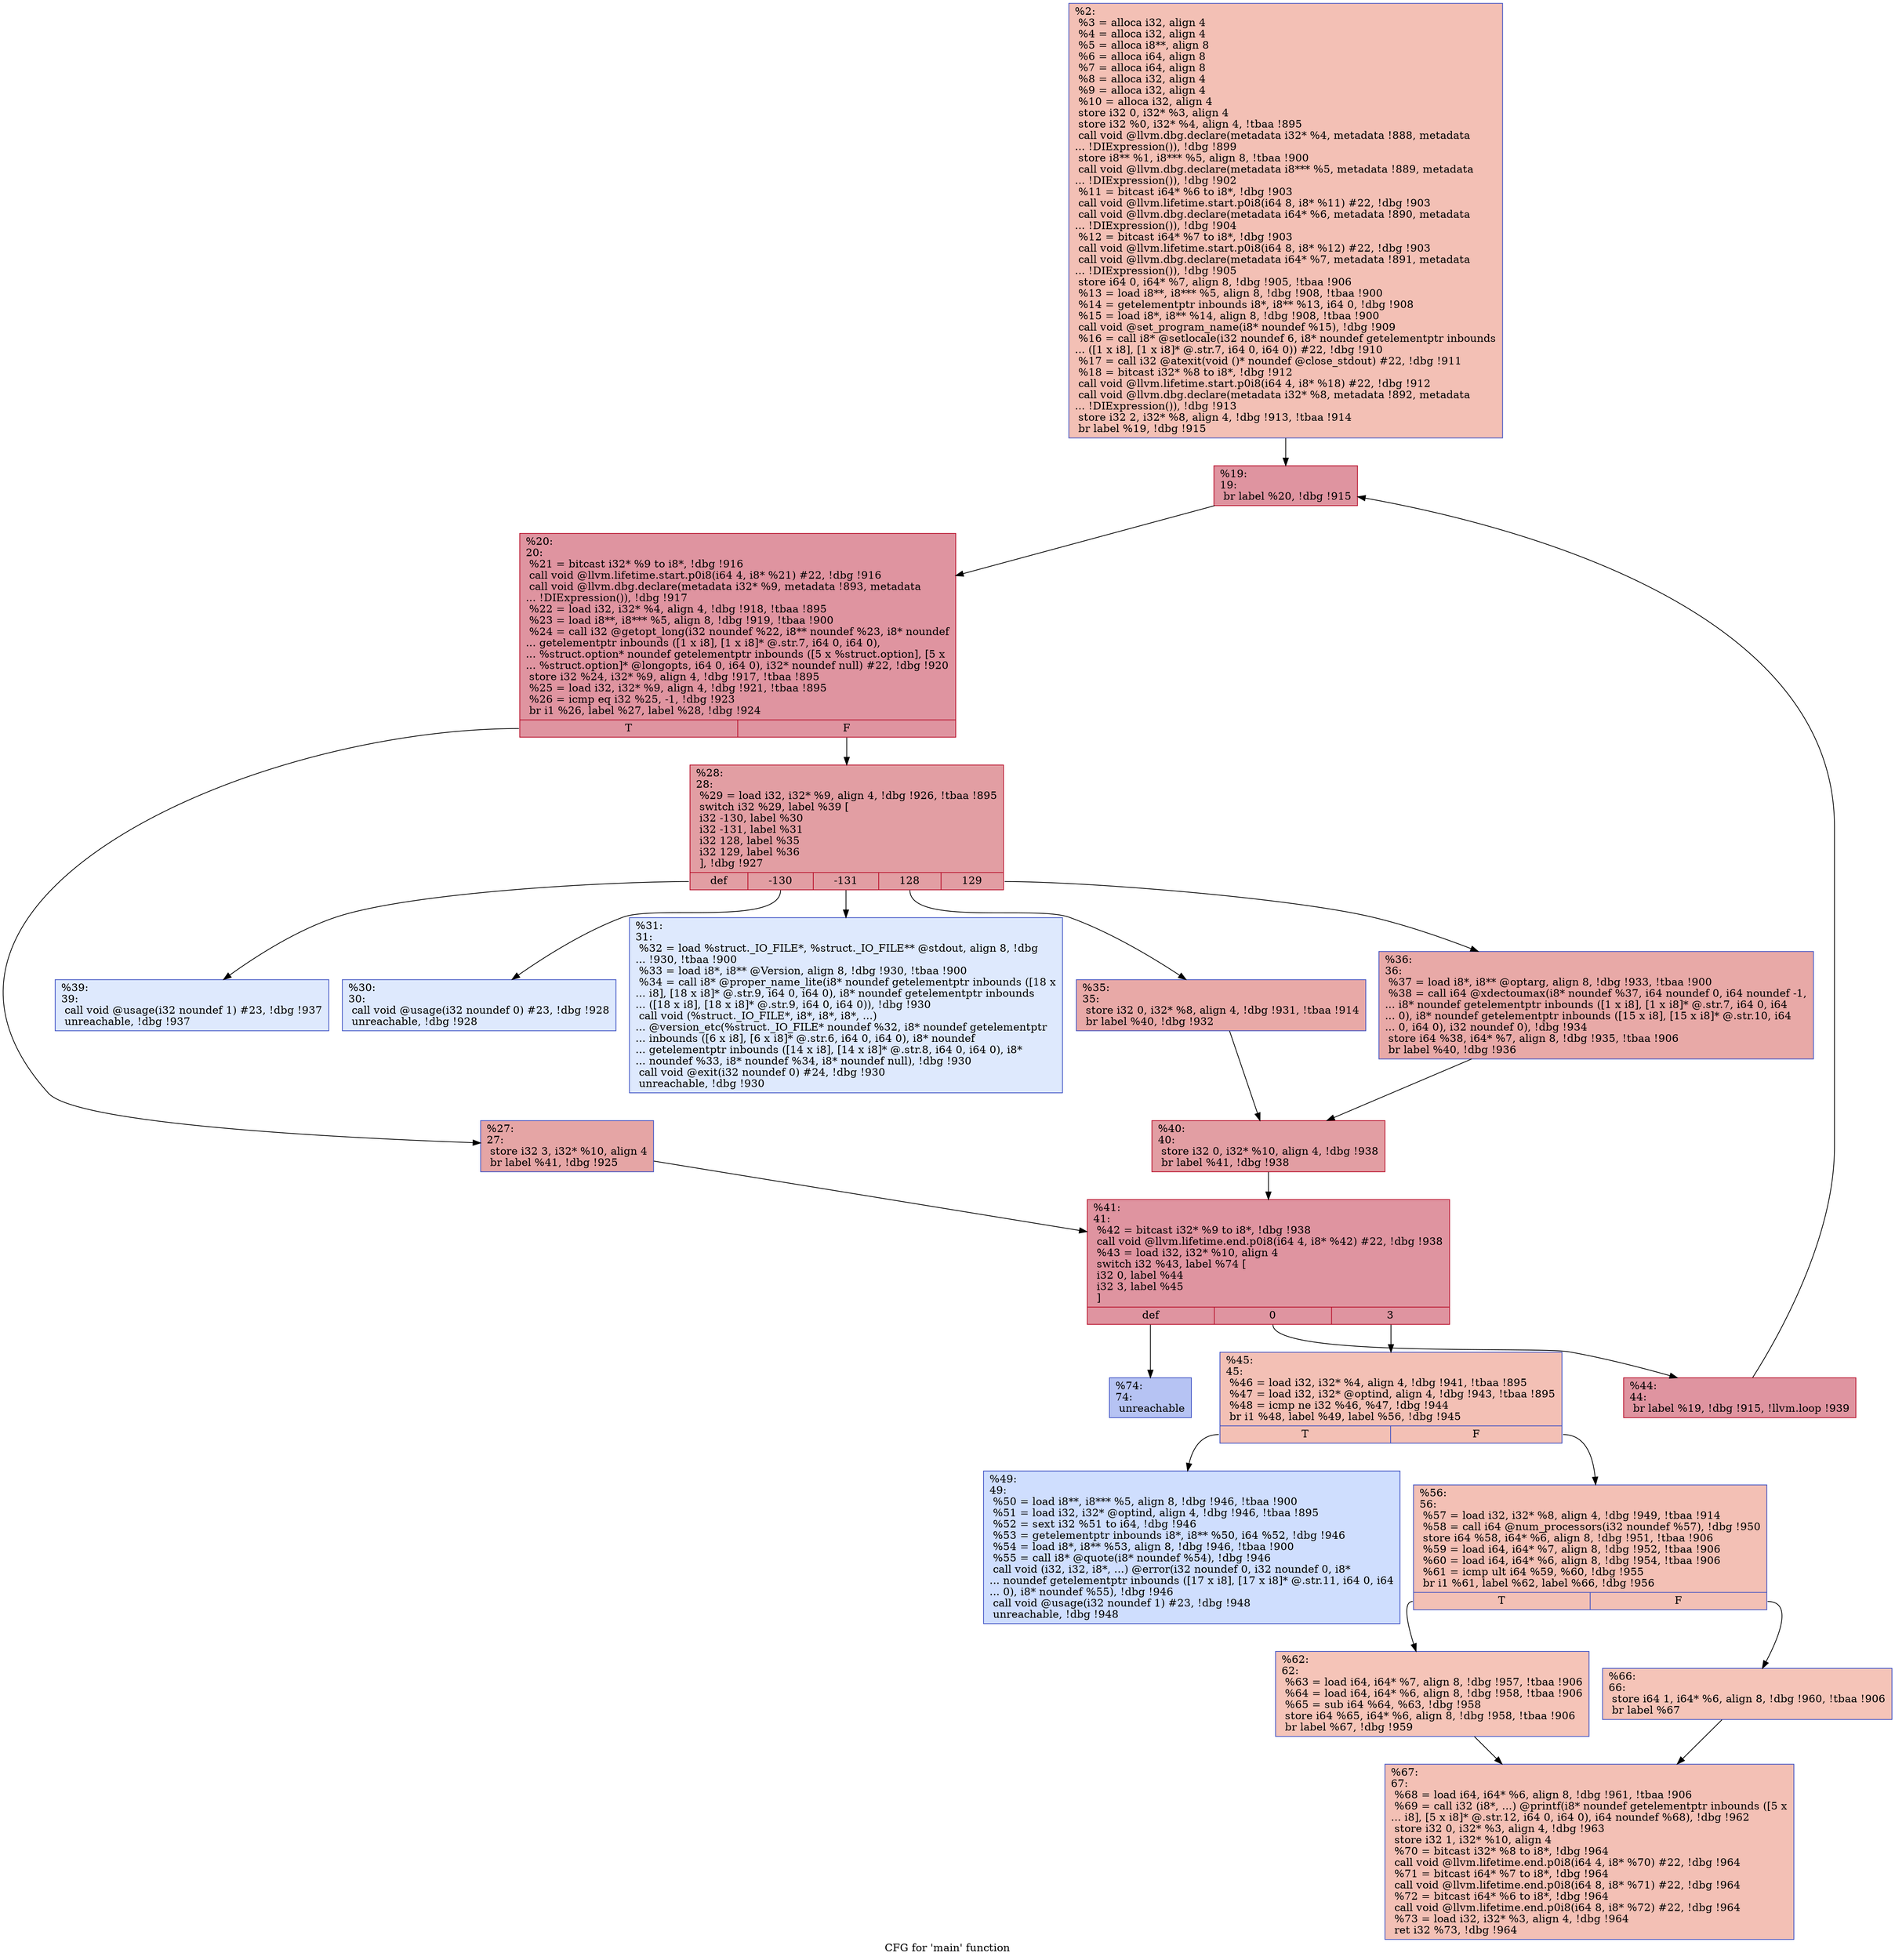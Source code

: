 digraph "CFG for 'main' function" {
	label="CFG for 'main' function";

	Node0xe3eb40 [shape=record,color="#3d50c3ff", style=filled, fillcolor="#e5705870",label="{%2:\l  %3 = alloca i32, align 4\l  %4 = alloca i32, align 4\l  %5 = alloca i8**, align 8\l  %6 = alloca i64, align 8\l  %7 = alloca i64, align 8\l  %8 = alloca i32, align 4\l  %9 = alloca i32, align 4\l  %10 = alloca i32, align 4\l  store i32 0, i32* %3, align 4\l  store i32 %0, i32* %4, align 4, !tbaa !895\l  call void @llvm.dbg.declare(metadata i32* %4, metadata !888, metadata\l... !DIExpression()), !dbg !899\l  store i8** %1, i8*** %5, align 8, !tbaa !900\l  call void @llvm.dbg.declare(metadata i8*** %5, metadata !889, metadata\l... !DIExpression()), !dbg !902\l  %11 = bitcast i64* %6 to i8*, !dbg !903\l  call void @llvm.lifetime.start.p0i8(i64 8, i8* %11) #22, !dbg !903\l  call void @llvm.dbg.declare(metadata i64* %6, metadata !890, metadata\l... !DIExpression()), !dbg !904\l  %12 = bitcast i64* %7 to i8*, !dbg !903\l  call void @llvm.lifetime.start.p0i8(i64 8, i8* %12) #22, !dbg !903\l  call void @llvm.dbg.declare(metadata i64* %7, metadata !891, metadata\l... !DIExpression()), !dbg !905\l  store i64 0, i64* %7, align 8, !dbg !905, !tbaa !906\l  %13 = load i8**, i8*** %5, align 8, !dbg !908, !tbaa !900\l  %14 = getelementptr inbounds i8*, i8** %13, i64 0, !dbg !908\l  %15 = load i8*, i8** %14, align 8, !dbg !908, !tbaa !900\l  call void @set_program_name(i8* noundef %15), !dbg !909\l  %16 = call i8* @setlocale(i32 noundef 6, i8* noundef getelementptr inbounds\l... ([1 x i8], [1 x i8]* @.str.7, i64 0, i64 0)) #22, !dbg !910\l  %17 = call i32 @atexit(void ()* noundef @close_stdout) #22, !dbg !911\l  %18 = bitcast i32* %8 to i8*, !dbg !912\l  call void @llvm.lifetime.start.p0i8(i64 4, i8* %18) #22, !dbg !912\l  call void @llvm.dbg.declare(metadata i32* %8, metadata !892, metadata\l... !DIExpression()), !dbg !913\l  store i32 2, i32* %8, align 4, !dbg !913, !tbaa !914\l  br label %19, !dbg !915\l}"];
	Node0xe3eb40 -> Node0xe3ec40;
	Node0xe3ec40 [shape=record,color="#b70d28ff", style=filled, fillcolor="#b70d2870",label="{%19:\l19:                                               \l  br label %20, !dbg !915\l}"];
	Node0xe3ec40 -> Node0xe3ec90;
	Node0xe3ec90 [shape=record,color="#b70d28ff", style=filled, fillcolor="#b70d2870",label="{%20:\l20:                                               \l  %21 = bitcast i32* %9 to i8*, !dbg !916\l  call void @llvm.lifetime.start.p0i8(i64 4, i8* %21) #22, !dbg !916\l  call void @llvm.dbg.declare(metadata i32* %9, metadata !893, metadata\l... !DIExpression()), !dbg !917\l  %22 = load i32, i32* %4, align 4, !dbg !918, !tbaa !895\l  %23 = load i8**, i8*** %5, align 8, !dbg !919, !tbaa !900\l  %24 = call i32 @getopt_long(i32 noundef %22, i8** noundef %23, i8* noundef\l... getelementptr inbounds ([1 x i8], [1 x i8]* @.str.7, i64 0, i64 0),\l... %struct.option* noundef getelementptr inbounds ([5 x %struct.option], [5 x\l... %struct.option]* @longopts, i64 0, i64 0), i32* noundef null) #22, !dbg !920\l  store i32 %24, i32* %9, align 4, !dbg !917, !tbaa !895\l  %25 = load i32, i32* %9, align 4, !dbg !921, !tbaa !895\l  %26 = icmp eq i32 %25, -1, !dbg !923\l  br i1 %26, label %27, label %28, !dbg !924\l|{<s0>T|<s1>F}}"];
	Node0xe3ec90:s0 -> Node0xe3ece0;
	Node0xe3ec90:s1 -> Node0xe3ed30;
	Node0xe3ece0 [shape=record,color="#3d50c3ff", style=filled, fillcolor="#c5333470",label="{%27:\l27:                                               \l  store i32 3, i32* %10, align 4\l  br label %41, !dbg !925\l}"];
	Node0xe3ece0 -> Node0xe3ef60;
	Node0xe3ed30 [shape=record,color="#b70d28ff", style=filled, fillcolor="#be242e70",label="{%28:\l28:                                               \l  %29 = load i32, i32* %9, align 4, !dbg !926, !tbaa !895\l  switch i32 %29, label %39 [\l    i32 -130, label %30\l    i32 -131, label %31\l    i32 128, label %35\l    i32 129, label %36\l  ], !dbg !927\l|{<s0>def|<s1>-130|<s2>-131|<s3>128|<s4>129}}"];
	Node0xe3ed30:s0 -> Node0xe3eec0;
	Node0xe3ed30:s1 -> Node0xe3ed80;
	Node0xe3ed30:s2 -> Node0xe3edd0;
	Node0xe3ed30:s3 -> Node0xe3ee20;
	Node0xe3ed30:s4 -> Node0xe3ee70;
	Node0xe3ed80 [shape=record,color="#3d50c3ff", style=filled, fillcolor="#b5cdfa70",label="{%30:\l30:                                               \l  call void @usage(i32 noundef 0) #23, !dbg !928\l  unreachable, !dbg !928\l}"];
	Node0xe3edd0 [shape=record,color="#3d50c3ff", style=filled, fillcolor="#b5cdfa70",label="{%31:\l31:                                               \l  %32 = load %struct._IO_FILE*, %struct._IO_FILE** @stdout, align 8, !dbg\l... !930, !tbaa !900\l  %33 = load i8*, i8** @Version, align 8, !dbg !930, !tbaa !900\l  %34 = call i8* @proper_name_lite(i8* noundef getelementptr inbounds ([18 x\l... i8], [18 x i8]* @.str.9, i64 0, i64 0), i8* noundef getelementptr inbounds\l... ([18 x i8], [18 x i8]* @.str.9, i64 0, i64 0)), !dbg !930\l  call void (%struct._IO_FILE*, i8*, i8*, i8*, ...)\l... @version_etc(%struct._IO_FILE* noundef %32, i8* noundef getelementptr\l... inbounds ([6 x i8], [6 x i8]* @.str.6, i64 0, i64 0), i8* noundef\l... getelementptr inbounds ([14 x i8], [14 x i8]* @.str.8, i64 0, i64 0), i8*\l... noundef %33, i8* noundef %34, i8* noundef null), !dbg !930\l  call void @exit(i32 noundef 0) #24, !dbg !930\l  unreachable, !dbg !930\l}"];
	Node0xe3ee20 [shape=record,color="#3d50c3ff", style=filled, fillcolor="#ca3b3770",label="{%35:\l35:                                               \l  store i32 0, i32* %8, align 4, !dbg !931, !tbaa !914\l  br label %40, !dbg !932\l}"];
	Node0xe3ee20 -> Node0xe3ef10;
	Node0xe3ee70 [shape=record,color="#3d50c3ff", style=filled, fillcolor="#ca3b3770",label="{%36:\l36:                                               \l  %37 = load i8*, i8** @optarg, align 8, !dbg !933, !tbaa !900\l  %38 = call i64 @xdectoumax(i8* noundef %37, i64 noundef 0, i64 noundef -1,\l... i8* noundef getelementptr inbounds ([1 x i8], [1 x i8]* @.str.7, i64 0, i64\l... 0), i8* noundef getelementptr inbounds ([15 x i8], [15 x i8]* @.str.10, i64\l... 0, i64 0), i32 noundef 0), !dbg !934\l  store i64 %38, i64* %7, align 8, !dbg !935, !tbaa !906\l  br label %40, !dbg !936\l}"];
	Node0xe3ee70 -> Node0xe3ef10;
	Node0xe3eec0 [shape=record,color="#3d50c3ff", style=filled, fillcolor="#b5cdfa70",label="{%39:\l39:                                               \l  call void @usage(i32 noundef 1) #23, !dbg !937\l  unreachable, !dbg !937\l}"];
	Node0xe3ef10 [shape=record,color="#b70d28ff", style=filled, fillcolor="#be242e70",label="{%40:\l40:                                               \l  store i32 0, i32* %10, align 4, !dbg !938\l  br label %41, !dbg !938\l}"];
	Node0xe3ef10 -> Node0xe3ef60;
	Node0xe3ef60 [shape=record,color="#b70d28ff", style=filled, fillcolor="#b70d2870",label="{%41:\l41:                                               \l  %42 = bitcast i32* %9 to i8*, !dbg !938\l  call void @llvm.lifetime.end.p0i8(i64 4, i8* %42) #22, !dbg !938\l  %43 = load i32, i32* %10, align 4\l  switch i32 %43, label %74 [\l    i32 0, label %44\l    i32 3, label %45\l  ]\l|{<s0>def|<s1>0|<s2>3}}"];
	Node0xe3ef60:s0 -> Node0xe3f1e0;
	Node0xe3ef60:s1 -> Node0xe3efb0;
	Node0xe3ef60:s2 -> Node0xe3f000;
	Node0xe3efb0 [shape=record,color="#b70d28ff", style=filled, fillcolor="#b70d2870",label="{%44:\l44:                                               \l  br label %19, !dbg !915, !llvm.loop !939\l}"];
	Node0xe3efb0 -> Node0xe3ec40;
	Node0xe3f000 [shape=record,color="#3d50c3ff", style=filled, fillcolor="#e5705870",label="{%45:\l45:                                               \l  %46 = load i32, i32* %4, align 4, !dbg !941, !tbaa !895\l  %47 = load i32, i32* @optind, align 4, !dbg !943, !tbaa !895\l  %48 = icmp ne i32 %46, %47, !dbg !944\l  br i1 %48, label %49, label %56, !dbg !945\l|{<s0>T|<s1>F}}"];
	Node0xe3f000:s0 -> Node0xe3f050;
	Node0xe3f000:s1 -> Node0xe3f0a0;
	Node0xe3f050 [shape=record,color="#3d50c3ff", style=filled, fillcolor="#93b5fe70",label="{%49:\l49:                                               \l  %50 = load i8**, i8*** %5, align 8, !dbg !946, !tbaa !900\l  %51 = load i32, i32* @optind, align 4, !dbg !946, !tbaa !895\l  %52 = sext i32 %51 to i64, !dbg !946\l  %53 = getelementptr inbounds i8*, i8** %50, i64 %52, !dbg !946\l  %54 = load i8*, i8** %53, align 8, !dbg !946, !tbaa !900\l  %55 = call i8* @quote(i8* noundef %54), !dbg !946\l  call void (i32, i32, i8*, ...) @error(i32 noundef 0, i32 noundef 0, i8*\l... noundef getelementptr inbounds ([17 x i8], [17 x i8]* @.str.11, i64 0, i64\l... 0), i8* noundef %55), !dbg !946\l  call void @usage(i32 noundef 1) #23, !dbg !948\l  unreachable, !dbg !948\l}"];
	Node0xe3f0a0 [shape=record,color="#3d50c3ff", style=filled, fillcolor="#e5705870",label="{%56:\l56:                                               \l  %57 = load i32, i32* %8, align 4, !dbg !949, !tbaa !914\l  %58 = call i64 @num_processors(i32 noundef %57), !dbg !950\l  store i64 %58, i64* %6, align 8, !dbg !951, !tbaa !906\l  %59 = load i64, i64* %7, align 8, !dbg !952, !tbaa !906\l  %60 = load i64, i64* %6, align 8, !dbg !954, !tbaa !906\l  %61 = icmp ult i64 %59, %60, !dbg !955\l  br i1 %61, label %62, label %66, !dbg !956\l|{<s0>T|<s1>F}}"];
	Node0xe3f0a0:s0 -> Node0xe3f0f0;
	Node0xe3f0a0:s1 -> Node0xe3f140;
	Node0xe3f0f0 [shape=record,color="#3d50c3ff", style=filled, fillcolor="#e97a5f70",label="{%62:\l62:                                               \l  %63 = load i64, i64* %7, align 8, !dbg !957, !tbaa !906\l  %64 = load i64, i64* %6, align 8, !dbg !958, !tbaa !906\l  %65 = sub i64 %64, %63, !dbg !958\l  store i64 %65, i64* %6, align 8, !dbg !958, !tbaa !906\l  br label %67, !dbg !959\l}"];
	Node0xe3f0f0 -> Node0xe3f190;
	Node0xe3f140 [shape=record,color="#3d50c3ff", style=filled, fillcolor="#e97a5f70",label="{%66:\l66:                                               \l  store i64 1, i64* %6, align 8, !dbg !960, !tbaa !906\l  br label %67\l}"];
	Node0xe3f140 -> Node0xe3f190;
	Node0xe3f190 [shape=record,color="#3d50c3ff", style=filled, fillcolor="#e5705870",label="{%67:\l67:                                               \l  %68 = load i64, i64* %6, align 8, !dbg !961, !tbaa !906\l  %69 = call i32 (i8*, ...) @printf(i8* noundef getelementptr inbounds ([5 x\l... i8], [5 x i8]* @.str.12, i64 0, i64 0), i64 noundef %68), !dbg !962\l  store i32 0, i32* %3, align 4, !dbg !963\l  store i32 1, i32* %10, align 4\l  %70 = bitcast i32* %8 to i8*, !dbg !964\l  call void @llvm.lifetime.end.p0i8(i64 4, i8* %70) #22, !dbg !964\l  %71 = bitcast i64* %7 to i8*, !dbg !964\l  call void @llvm.lifetime.end.p0i8(i64 8, i8* %71) #22, !dbg !964\l  %72 = bitcast i64* %6 to i8*, !dbg !964\l  call void @llvm.lifetime.end.p0i8(i64 8, i8* %72) #22, !dbg !964\l  %73 = load i32, i32* %3, align 4, !dbg !964\l  ret i32 %73, !dbg !964\l}"];
	Node0xe3f1e0 [shape=record,color="#3d50c3ff", style=filled, fillcolor="#5977e370",label="{%74:\l74:                                               \l  unreachable\l}"];
}
